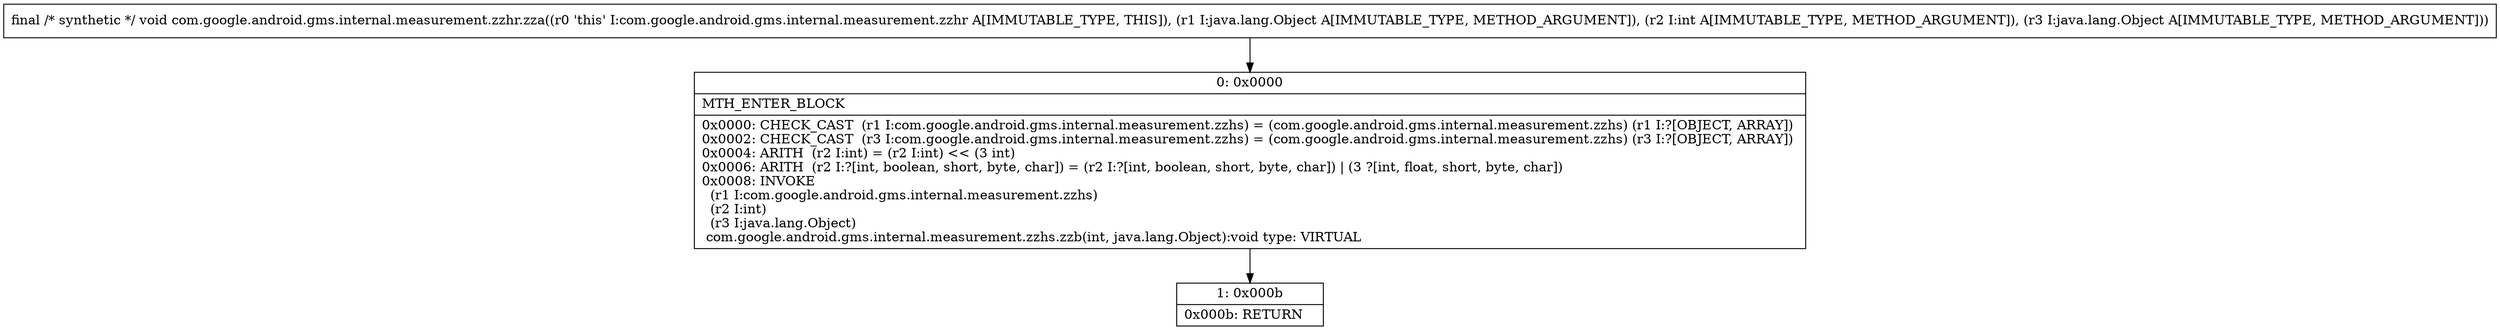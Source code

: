digraph "CFG forcom.google.android.gms.internal.measurement.zzhr.zza(Ljava\/lang\/Object;ILjava\/lang\/Object;)V" {
Node_0 [shape=record,label="{0\:\ 0x0000|MTH_ENTER_BLOCK\l|0x0000: CHECK_CAST  (r1 I:com.google.android.gms.internal.measurement.zzhs) = (com.google.android.gms.internal.measurement.zzhs) (r1 I:?[OBJECT, ARRAY]) \l0x0002: CHECK_CAST  (r3 I:com.google.android.gms.internal.measurement.zzhs) = (com.google.android.gms.internal.measurement.zzhs) (r3 I:?[OBJECT, ARRAY]) \l0x0004: ARITH  (r2 I:int) = (r2 I:int) \<\< (3 int) \l0x0006: ARITH  (r2 I:?[int, boolean, short, byte, char]) = (r2 I:?[int, boolean, short, byte, char]) \| (3 ?[int, float, short, byte, char]) \l0x0008: INVOKE  \l  (r1 I:com.google.android.gms.internal.measurement.zzhs)\l  (r2 I:int)\l  (r3 I:java.lang.Object)\l com.google.android.gms.internal.measurement.zzhs.zzb(int, java.lang.Object):void type: VIRTUAL \l}"];
Node_1 [shape=record,label="{1\:\ 0x000b|0x000b: RETURN   \l}"];
MethodNode[shape=record,label="{final \/* synthetic *\/ void com.google.android.gms.internal.measurement.zzhr.zza((r0 'this' I:com.google.android.gms.internal.measurement.zzhr A[IMMUTABLE_TYPE, THIS]), (r1 I:java.lang.Object A[IMMUTABLE_TYPE, METHOD_ARGUMENT]), (r2 I:int A[IMMUTABLE_TYPE, METHOD_ARGUMENT]), (r3 I:java.lang.Object A[IMMUTABLE_TYPE, METHOD_ARGUMENT])) }"];
MethodNode -> Node_0;
Node_0 -> Node_1;
}

